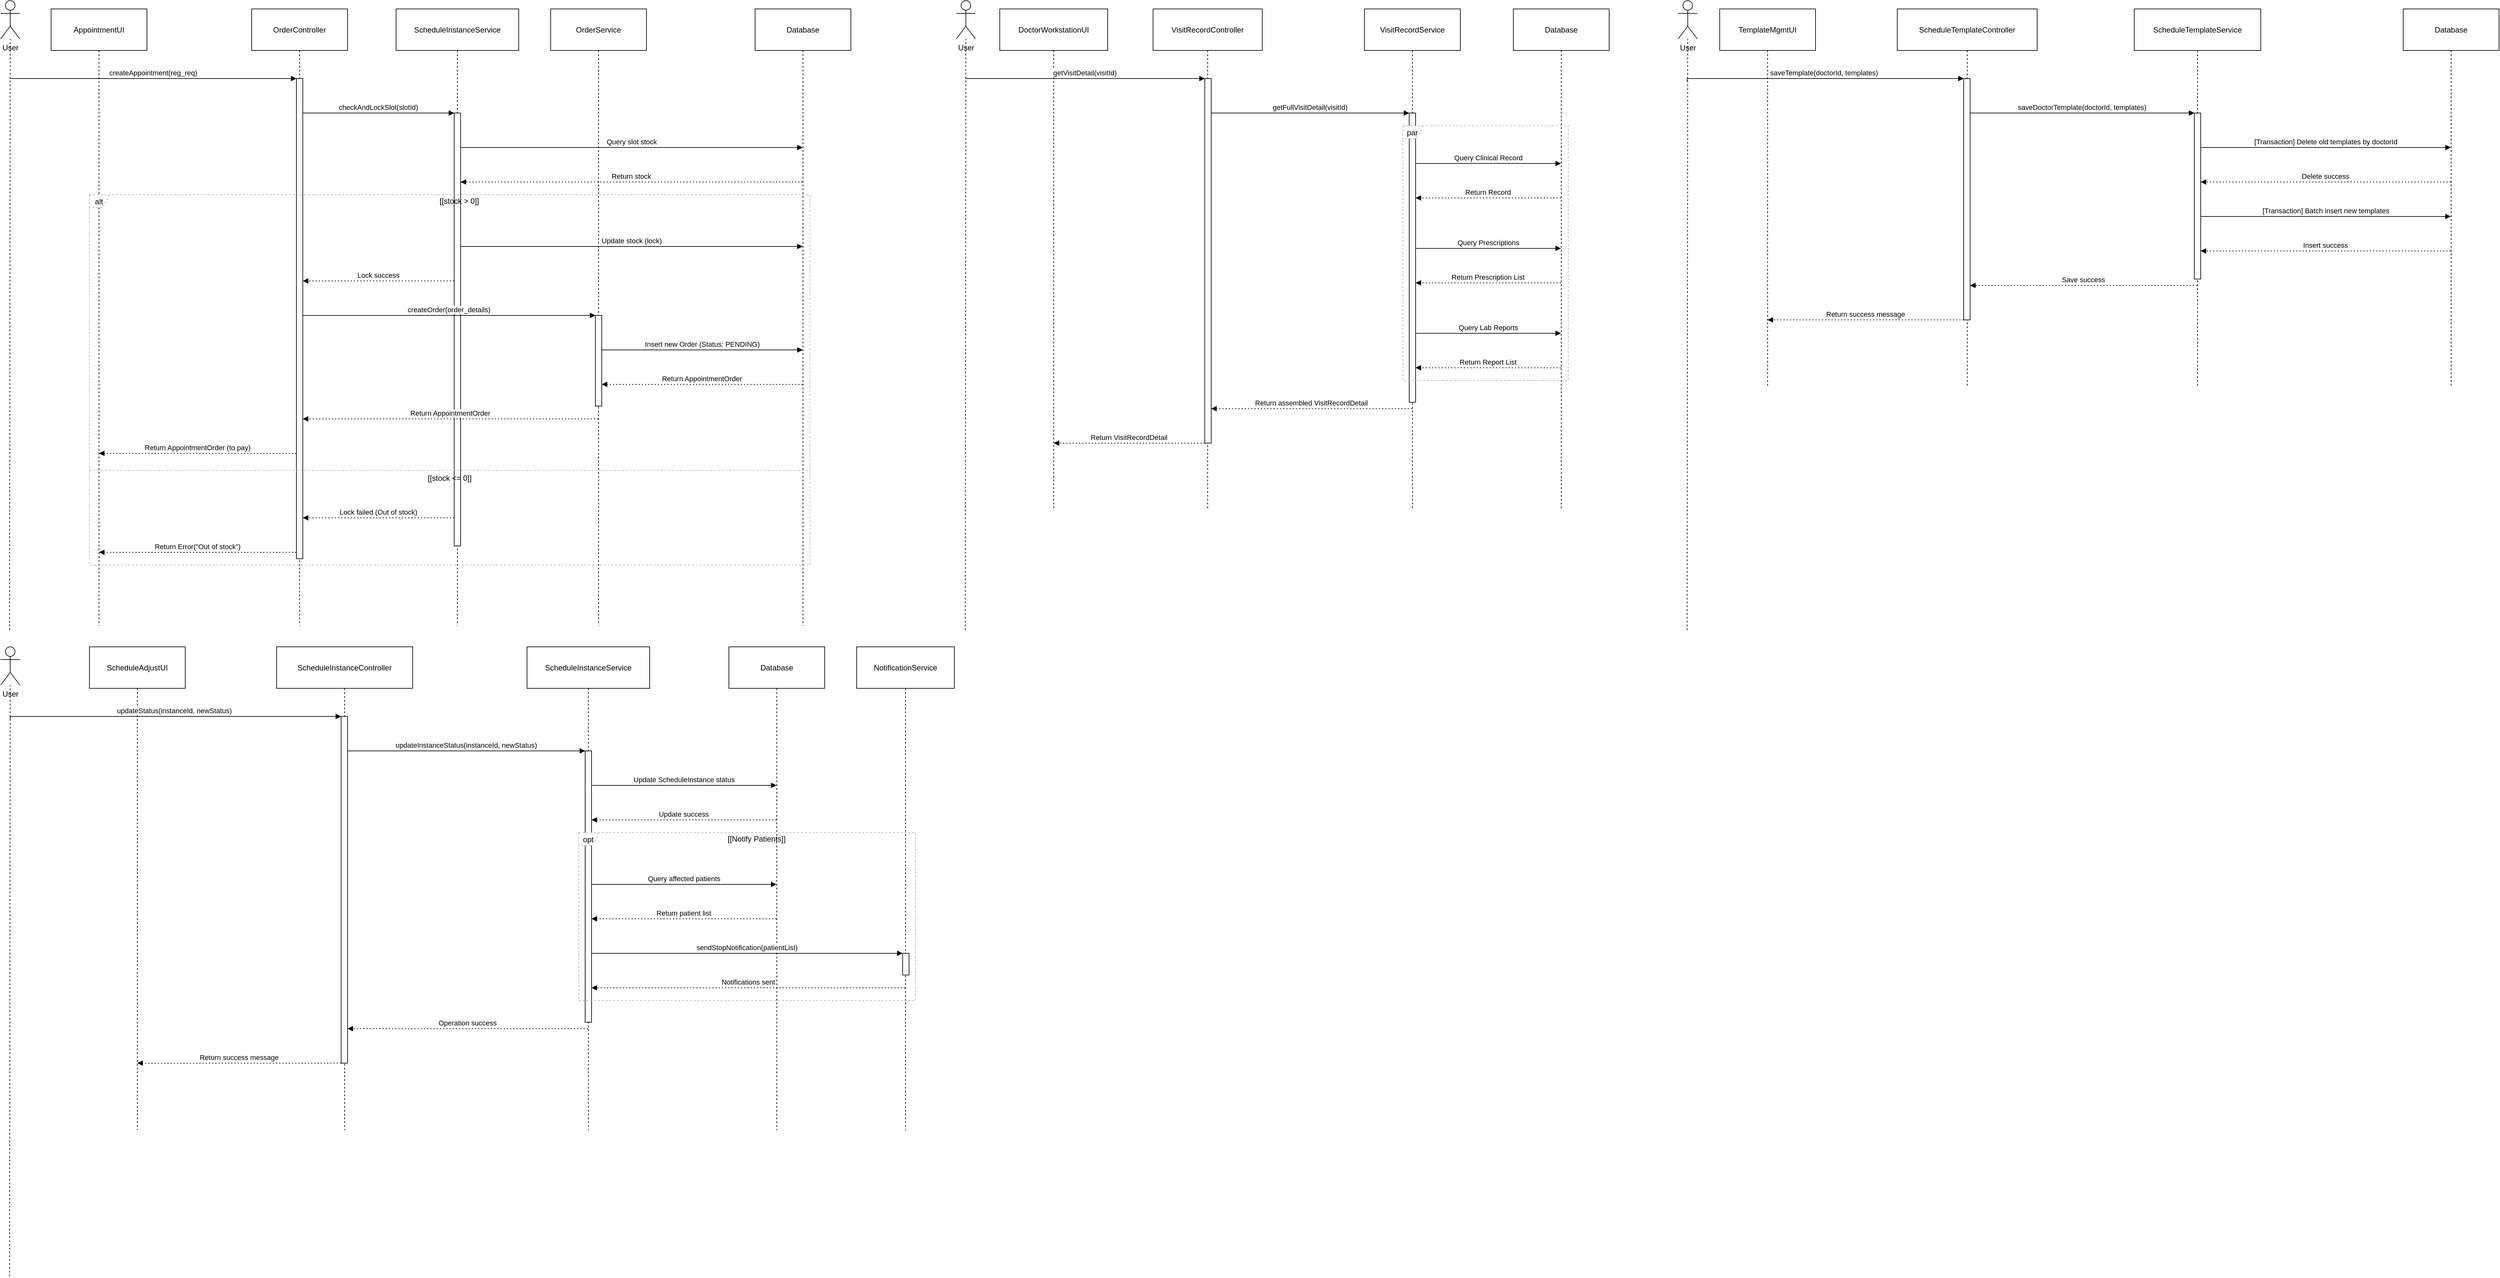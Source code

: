<mxfile version="28.2.8">
  <diagram name="Page-1" id="inMbmkSWcHaVtmSzUC_2">
    <mxGraphModel dx="1778" dy="802" grid="0" gridSize="10" guides="1" tooltips="1" connect="1" arrows="1" fold="1" page="1" pageScale="1" pageWidth="4000" pageHeight="2000" math="0" shadow="0">
      <root>
        <mxCell id="0" />
        <mxCell id="1" parent="0" />
        <mxCell id="MtKOaDyyfPXQp2X0ZVFE-29" value="AppointmentUI" style="shape=umlLifeline;perimeter=lifelinePerimeter;whiteSpace=wrap;container=1;dropTarget=0;collapsible=0;recursiveResize=0;outlineConnect=0;portConstraint=eastwest;newEdgeStyle={&quot;edgeStyle&quot;:&quot;elbowEdgeStyle&quot;,&quot;elbow&quot;:&quot;vertical&quot;,&quot;curved&quot;:0,&quot;rounded&quot;:0};size=65;" vertex="1" parent="1">
          <mxGeometry x="152" y="200" width="150" height="966" as="geometry" />
        </mxCell>
        <mxCell id="MtKOaDyyfPXQp2X0ZVFE-30" value="" style="points=[];perimeter=orthogonalPerimeter;outlineConnect=0;targetShapes=umlLifeline;portConstraint=eastwest;newEdgeStyle={&quot;edgeStyle&quot;:&quot;elbowEdgeStyle&quot;,&quot;elbow&quot;:&quot;vertical&quot;,&quot;curved&quot;:0,&quot;rounded&quot;:0}" vertex="1" parent="MtKOaDyyfPXQp2X0ZVFE-29">
          <mxGeometry x="70" width="10" as="geometry" />
        </mxCell>
        <mxCell id="MtKOaDyyfPXQp2X0ZVFE-31" value="OrderController" style="shape=umlLifeline;perimeter=lifelinePerimeter;whiteSpace=wrap;container=1;dropTarget=0;collapsible=0;recursiveResize=0;outlineConnect=0;portConstraint=eastwest;newEdgeStyle={&quot;edgeStyle&quot;:&quot;elbowEdgeStyle&quot;,&quot;elbow&quot;:&quot;vertical&quot;,&quot;curved&quot;:0,&quot;rounded&quot;:0};size=65;" vertex="1" parent="1">
          <mxGeometry x="466" y="200" width="150" height="966" as="geometry" />
        </mxCell>
        <mxCell id="MtKOaDyyfPXQp2X0ZVFE-32" value="" style="points=[];perimeter=orthogonalPerimeter;outlineConnect=0;targetShapes=umlLifeline;portConstraint=eastwest;newEdgeStyle={&quot;edgeStyle&quot;:&quot;elbowEdgeStyle&quot;,&quot;elbow&quot;:&quot;vertical&quot;,&quot;curved&quot;:0,&quot;rounded&quot;:0}" vertex="1" parent="MtKOaDyyfPXQp2X0ZVFE-31">
          <mxGeometry x="70" y="109" width="10" height="752" as="geometry" />
        </mxCell>
        <mxCell id="MtKOaDyyfPXQp2X0ZVFE-33" value="ScheduleInstanceService" style="shape=umlLifeline;perimeter=lifelinePerimeter;whiteSpace=wrap;container=1;dropTarget=0;collapsible=0;recursiveResize=0;outlineConnect=0;portConstraint=eastwest;newEdgeStyle={&quot;edgeStyle&quot;:&quot;elbowEdgeStyle&quot;,&quot;elbow&quot;:&quot;vertical&quot;,&quot;curved&quot;:0,&quot;rounded&quot;:0};size=65;" vertex="1" parent="1">
          <mxGeometry x="692" y="200" width="192" height="966" as="geometry" />
        </mxCell>
        <mxCell id="MtKOaDyyfPXQp2X0ZVFE-34" value="" style="points=[];perimeter=orthogonalPerimeter;outlineConnect=0;targetShapes=umlLifeline;portConstraint=eastwest;newEdgeStyle={&quot;edgeStyle&quot;:&quot;elbowEdgeStyle&quot;,&quot;elbow&quot;:&quot;vertical&quot;,&quot;curved&quot;:0,&quot;rounded&quot;:0}" vertex="1" parent="MtKOaDyyfPXQp2X0ZVFE-33">
          <mxGeometry x="91" y="163" width="10" height="678" as="geometry" />
        </mxCell>
        <mxCell id="MtKOaDyyfPXQp2X0ZVFE-35" value="OrderService" style="shape=umlLifeline;perimeter=lifelinePerimeter;whiteSpace=wrap;container=1;dropTarget=0;collapsible=0;recursiveResize=0;outlineConnect=0;portConstraint=eastwest;newEdgeStyle={&quot;edgeStyle&quot;:&quot;elbowEdgeStyle&quot;,&quot;elbow&quot;:&quot;vertical&quot;,&quot;curved&quot;:0,&quot;rounded&quot;:0};size=65;" vertex="1" parent="1">
          <mxGeometry x="934" y="200" width="150" height="966" as="geometry" />
        </mxCell>
        <mxCell id="MtKOaDyyfPXQp2X0ZVFE-36" value="" style="points=[];perimeter=orthogonalPerimeter;outlineConnect=0;targetShapes=umlLifeline;portConstraint=eastwest;newEdgeStyle={&quot;edgeStyle&quot;:&quot;elbowEdgeStyle&quot;,&quot;elbow&quot;:&quot;vertical&quot;,&quot;curved&quot;:0,&quot;rounded&quot;:0}" vertex="1" parent="MtKOaDyyfPXQp2X0ZVFE-35">
          <mxGeometry x="70" y="480" width="10" height="142" as="geometry" />
        </mxCell>
        <mxCell id="MtKOaDyyfPXQp2X0ZVFE-37" value="Database" style="shape=umlLifeline;perimeter=lifelinePerimeter;whiteSpace=wrap;container=1;dropTarget=0;collapsible=0;recursiveResize=0;outlineConnect=0;portConstraint=eastwest;newEdgeStyle={&quot;edgeStyle&quot;:&quot;elbowEdgeStyle&quot;,&quot;elbow&quot;:&quot;vertical&quot;,&quot;curved&quot;:0,&quot;rounded&quot;:0};size=65;" vertex="1" parent="1">
          <mxGeometry x="1254" y="200" width="150" height="966" as="geometry" />
        </mxCell>
        <mxCell id="MtKOaDyyfPXQp2X0ZVFE-38" value="alt" style="shape=umlFrame;dashed=1;pointerEvents=0;dropTarget=0;strokeColor=#B3B3B3;height=20;width=30" vertex="1" parent="1">
          <mxGeometry x="212" y="491" width="1128" height="580" as="geometry" />
        </mxCell>
        <mxCell id="MtKOaDyyfPXQp2X0ZVFE-39" value="[[stock &gt; 0]]" style="text;strokeColor=none;fillColor=none;align=center;verticalAlign=middle;whiteSpace=wrap;" vertex="1" parent="MtKOaDyyfPXQp2X0ZVFE-38">
          <mxGeometry x="30" width="1098" height="20" as="geometry" />
        </mxCell>
        <mxCell id="MtKOaDyyfPXQp2X0ZVFE-40" value="[[stock &lt;= 0]]" style="shape=line;dashed=1;whiteSpace=wrap;verticalAlign=top;labelPosition=center;verticalLabelPosition=middle;align=center;strokeColor=#B3B3B3;" vertex="1" parent="MtKOaDyyfPXQp2X0ZVFE-38">
          <mxGeometry y="430" width="1128" height="3" as="geometry" />
        </mxCell>
        <mxCell id="MtKOaDyyfPXQp2X0ZVFE-41" value="createAppointment(reg_req)" style="verticalAlign=bottom;edgeStyle=elbowEdgeStyle;elbow=vertical;curved=0;rounded=0;endArrow=block;" edge="1" parent="1" target="MtKOaDyyfPXQp2X0ZVFE-32">
          <mxGeometry relative="1" as="geometry">
            <Array as="points">
              <mxPoint x="395" y="309" />
            </Array>
            <mxPoint x="88" y="309" as="sourcePoint" />
          </mxGeometry>
        </mxCell>
        <mxCell id="MtKOaDyyfPXQp2X0ZVFE-42" value="checkAndLockSlot(slotId)" style="verticalAlign=bottom;edgeStyle=elbowEdgeStyle;elbow=vertical;curved=0;rounded=0;endArrow=block;" edge="1" parent="1" source="MtKOaDyyfPXQp2X0ZVFE-32" target="MtKOaDyyfPXQp2X0ZVFE-34">
          <mxGeometry relative="1" as="geometry">
            <Array as="points">
              <mxPoint x="675" y="363" />
            </Array>
          </mxGeometry>
        </mxCell>
        <mxCell id="MtKOaDyyfPXQp2X0ZVFE-43" value="Query slot stock" style="verticalAlign=bottom;edgeStyle=elbowEdgeStyle;elbow=vertical;curved=0;rounded=0;endArrow=block;" edge="1" parent="1" source="MtKOaDyyfPXQp2X0ZVFE-34" target="MtKOaDyyfPXQp2X0ZVFE-37">
          <mxGeometry relative="1" as="geometry">
            <Array as="points">
              <mxPoint x="1069" y="417" />
            </Array>
          </mxGeometry>
        </mxCell>
        <mxCell id="MtKOaDyyfPXQp2X0ZVFE-44" value="Return stock" style="verticalAlign=bottom;edgeStyle=elbowEdgeStyle;elbow=vertical;curved=0;rounded=0;dashed=1;dashPattern=2 3;endArrow=block;" edge="1" parent="1" source="MtKOaDyyfPXQp2X0ZVFE-37" target="MtKOaDyyfPXQp2X0ZVFE-34">
          <mxGeometry relative="1" as="geometry">
            <Array as="points">
              <mxPoint x="1072" y="471" />
            </Array>
          </mxGeometry>
        </mxCell>
        <mxCell id="MtKOaDyyfPXQp2X0ZVFE-45" value="Update stock (lock)" style="verticalAlign=bottom;edgeStyle=elbowEdgeStyle;elbow=vertical;curved=0;rounded=0;endArrow=block;" edge="1" parent="1" source="MtKOaDyyfPXQp2X0ZVFE-34" target="MtKOaDyyfPXQp2X0ZVFE-37">
          <mxGeometry relative="1" as="geometry">
            <Array as="points">
              <mxPoint x="1069" y="572" />
            </Array>
          </mxGeometry>
        </mxCell>
        <mxCell id="MtKOaDyyfPXQp2X0ZVFE-46" value="Lock success" style="verticalAlign=bottom;edgeStyle=elbowEdgeStyle;elbow=vertical;curved=0;rounded=0;dashed=1;dashPattern=2 3;endArrow=block;" edge="1" parent="1" source="MtKOaDyyfPXQp2X0ZVFE-34" target="MtKOaDyyfPXQp2X0ZVFE-32">
          <mxGeometry relative="1" as="geometry">
            <Array as="points">
              <mxPoint x="676" y="626" />
            </Array>
          </mxGeometry>
        </mxCell>
        <mxCell id="MtKOaDyyfPXQp2X0ZVFE-47" value="createOrder(order_details)" style="verticalAlign=bottom;edgeStyle=elbowEdgeStyle;elbow=vertical;curved=0;rounded=0;endArrow=block;" edge="1" parent="1" source="MtKOaDyyfPXQp2X0ZVFE-32" target="MtKOaDyyfPXQp2X0ZVFE-36">
          <mxGeometry relative="1" as="geometry">
            <Array as="points">
              <mxPoint x="786" y="680" />
            </Array>
          </mxGeometry>
        </mxCell>
        <mxCell id="MtKOaDyyfPXQp2X0ZVFE-48" value="Insert new Order (Status: PENDING)" style="verticalAlign=bottom;edgeStyle=elbowEdgeStyle;elbow=vertical;curved=0;rounded=0;endArrow=block;" edge="1" parent="1" source="MtKOaDyyfPXQp2X0ZVFE-36" target="MtKOaDyyfPXQp2X0ZVFE-37">
          <mxGeometry relative="1" as="geometry">
            <Array as="points">
              <mxPoint x="1180" y="734" />
            </Array>
          </mxGeometry>
        </mxCell>
        <mxCell id="MtKOaDyyfPXQp2X0ZVFE-49" value="Return AppointmentOrder" style="verticalAlign=bottom;edgeStyle=elbowEdgeStyle;elbow=vertical;curved=0;rounded=0;dashed=1;dashPattern=2 3;endArrow=block;" edge="1" parent="1" source="MtKOaDyyfPXQp2X0ZVFE-37" target="MtKOaDyyfPXQp2X0ZVFE-36">
          <mxGeometry relative="1" as="geometry">
            <Array as="points">
              <mxPoint x="1183" y="788" />
            </Array>
          </mxGeometry>
        </mxCell>
        <mxCell id="MtKOaDyyfPXQp2X0ZVFE-50" value="Return AppointmentOrder" style="verticalAlign=bottom;edgeStyle=elbowEdgeStyle;elbow=vertical;curved=0;rounded=0;dashed=1;dashPattern=2 3;endArrow=block;" edge="1" parent="1" source="MtKOaDyyfPXQp2X0ZVFE-35" target="MtKOaDyyfPXQp2X0ZVFE-32">
          <mxGeometry relative="1" as="geometry">
            <Array as="points">
              <mxPoint x="787" y="842" />
            </Array>
          </mxGeometry>
        </mxCell>
        <mxCell id="MtKOaDyyfPXQp2X0ZVFE-51" value="Return AppointmentOrder (to pay)" style="verticalAlign=bottom;edgeStyle=elbowEdgeStyle;elbow=vertical;curved=0;rounded=0;dashed=1;dashPattern=2 3;endArrow=block;" edge="1" parent="1" source="MtKOaDyyfPXQp2X0ZVFE-32" target="MtKOaDyyfPXQp2X0ZVFE-29">
          <mxGeometry relative="1" as="geometry">
            <Array as="points">
              <mxPoint x="396" y="896" />
            </Array>
          </mxGeometry>
        </mxCell>
        <mxCell id="MtKOaDyyfPXQp2X0ZVFE-52" value="Lock failed (Out of stock)" style="verticalAlign=bottom;edgeStyle=elbowEdgeStyle;elbow=vertical;curved=0;rounded=0;dashed=1;dashPattern=2 3;endArrow=block;" edge="1" parent="1" source="MtKOaDyyfPXQp2X0ZVFE-34" target="MtKOaDyyfPXQp2X0ZVFE-32">
          <mxGeometry relative="1" as="geometry">
            <Array as="points">
              <mxPoint x="676" y="997" />
            </Array>
          </mxGeometry>
        </mxCell>
        <mxCell id="MtKOaDyyfPXQp2X0ZVFE-53" value="Return Error(&quot;Out of stock&quot;)" style="verticalAlign=bottom;edgeStyle=elbowEdgeStyle;elbow=vertical;curved=0;rounded=0;dashed=1;dashPattern=2 3;endArrow=block;" edge="1" parent="1" source="MtKOaDyyfPXQp2X0ZVFE-32" target="MtKOaDyyfPXQp2X0ZVFE-29">
          <mxGeometry relative="1" as="geometry">
            <Array as="points">
              <mxPoint x="396" y="1051" />
            </Array>
          </mxGeometry>
        </mxCell>
        <mxCell id="MtKOaDyyfPXQp2X0ZVFE-54" value="User" style="shape=umlActor;verticalLabelPosition=bottom;verticalAlign=top;html=1;outlineConnect=0;" vertex="1" parent="1">
          <mxGeometry x="73" y="187" width="30" height="60" as="geometry" />
        </mxCell>
        <mxCell id="MtKOaDyyfPXQp2X0ZVFE-57" value="" style="endArrow=none;dashed=1;html=1;rounded=0;" edge="1" parent="1" target="MtKOaDyyfPXQp2X0ZVFE-54">
          <mxGeometry width="50" height="50" relative="1" as="geometry">
            <mxPoint x="87" y="1173" as="sourcePoint" />
            <mxPoint x="83" y="471" as="targetPoint" />
          </mxGeometry>
        </mxCell>
        <mxCell id="MtKOaDyyfPXQp2X0ZVFE-60" value="DoctorWorkstationUI" style="shape=umlLifeline;perimeter=lifelinePerimeter;whiteSpace=wrap;container=1;dropTarget=0;collapsible=0;recursiveResize=0;outlineConnect=0;portConstraint=eastwest;newEdgeStyle={&quot;edgeStyle&quot;:&quot;elbowEdgeStyle&quot;,&quot;elbow&quot;:&quot;vertical&quot;,&quot;curved&quot;:0,&quot;rounded&quot;:0};size=65;" vertex="1" parent="1">
          <mxGeometry x="1637" y="200" width="169" height="785" as="geometry" />
        </mxCell>
        <mxCell id="MtKOaDyyfPXQp2X0ZVFE-61" value="" style="points=[];perimeter=orthogonalPerimeter;outlineConnect=0;targetShapes=umlLifeline;portConstraint=eastwest;newEdgeStyle={&quot;edgeStyle&quot;:&quot;elbowEdgeStyle&quot;,&quot;elbow&quot;:&quot;vertical&quot;,&quot;curved&quot;:0,&quot;rounded&quot;:0}" vertex="1" parent="MtKOaDyyfPXQp2X0ZVFE-60">
          <mxGeometry x="80" width="10" as="geometry" />
        </mxCell>
        <mxCell id="MtKOaDyyfPXQp2X0ZVFE-62" value="VisitRecordController" style="shape=umlLifeline;perimeter=lifelinePerimeter;whiteSpace=wrap;container=1;dropTarget=0;collapsible=0;recursiveResize=0;outlineConnect=0;portConstraint=eastwest;newEdgeStyle={&quot;edgeStyle&quot;:&quot;elbowEdgeStyle&quot;,&quot;elbow&quot;:&quot;vertical&quot;,&quot;curved&quot;:0,&quot;rounded&quot;:0};size=65;" vertex="1" parent="1">
          <mxGeometry x="1877" y="200" width="171" height="785" as="geometry" />
        </mxCell>
        <mxCell id="MtKOaDyyfPXQp2X0ZVFE-63" value="" style="points=[];perimeter=orthogonalPerimeter;outlineConnect=0;targetShapes=umlLifeline;portConstraint=eastwest;newEdgeStyle={&quot;edgeStyle&quot;:&quot;elbowEdgeStyle&quot;,&quot;elbow&quot;:&quot;vertical&quot;,&quot;curved&quot;:0,&quot;rounded&quot;:0}" vertex="1" parent="MtKOaDyyfPXQp2X0ZVFE-62">
          <mxGeometry x="81" y="109" width="10" height="571" as="geometry" />
        </mxCell>
        <mxCell id="MtKOaDyyfPXQp2X0ZVFE-64" value="VisitRecordService" style="shape=umlLifeline;perimeter=lifelinePerimeter;whiteSpace=wrap;container=1;dropTarget=0;collapsible=0;recursiveResize=0;outlineConnect=0;portConstraint=eastwest;newEdgeStyle={&quot;edgeStyle&quot;:&quot;elbowEdgeStyle&quot;,&quot;elbow&quot;:&quot;vertical&quot;,&quot;curved&quot;:0,&quot;rounded&quot;:0};size=65;" vertex="1" parent="1">
          <mxGeometry x="2208" y="200" width="150" height="785" as="geometry" />
        </mxCell>
        <mxCell id="MtKOaDyyfPXQp2X0ZVFE-65" value="" style="points=[];perimeter=orthogonalPerimeter;outlineConnect=0;targetShapes=umlLifeline;portConstraint=eastwest;newEdgeStyle={&quot;edgeStyle&quot;:&quot;elbowEdgeStyle&quot;,&quot;elbow&quot;:&quot;vertical&quot;,&quot;curved&quot;:0,&quot;rounded&quot;:0}" vertex="1" parent="MtKOaDyyfPXQp2X0ZVFE-64">
          <mxGeometry x="70" y="163" width="10" height="453" as="geometry" />
        </mxCell>
        <mxCell id="MtKOaDyyfPXQp2X0ZVFE-66" value="Database" style="shape=umlLifeline;perimeter=lifelinePerimeter;whiteSpace=wrap;container=1;dropTarget=0;collapsible=0;recursiveResize=0;outlineConnect=0;portConstraint=eastwest;newEdgeStyle={&quot;edgeStyle&quot;:&quot;elbowEdgeStyle&quot;,&quot;elbow&quot;:&quot;vertical&quot;,&quot;curved&quot;:0,&quot;rounded&quot;:0};size=65;" vertex="1" parent="1">
          <mxGeometry x="2441" y="200" width="150" height="785" as="geometry" />
        </mxCell>
        <mxCell id="MtKOaDyyfPXQp2X0ZVFE-67" value="par" style="shape=umlFrame;dashed=1;pointerEvents=0;dropTarget=0;strokeColor=#B3B3B3;height=20;width=30" vertex="1" parent="1">
          <mxGeometry x="2268" y="383" width="259" height="399" as="geometry" />
        </mxCell>
        <mxCell id="MtKOaDyyfPXQp2X0ZVFE-68" value="" style="text;strokeColor=none;fillColor=none;align=center;verticalAlign=middle;whiteSpace=wrap;" vertex="1" parent="MtKOaDyyfPXQp2X0ZVFE-67">
          <mxGeometry x="30" width="229" height="20" as="geometry" />
        </mxCell>
        <mxCell id="MtKOaDyyfPXQp2X0ZVFE-69" value="" style="shape=line;dashed=1;whiteSpace=wrap;verticalAlign=top;labelPosition=center;verticalLabelPosition=middle;align=center;strokeColor=#B3B3B3;" vertex="1" parent="MtKOaDyyfPXQp2X0ZVFE-67">
          <mxGeometry y="138" width="259" as="geometry" />
        </mxCell>
        <mxCell id="MtKOaDyyfPXQp2X0ZVFE-70" value="" style="shape=line;dashed=1;whiteSpace=wrap;verticalAlign=top;labelPosition=center;verticalLabelPosition=middle;align=center;strokeColor=#B3B3B3;" vertex="1" parent="MtKOaDyyfPXQp2X0ZVFE-67">
          <mxGeometry y="271" width="259" as="geometry" />
        </mxCell>
        <mxCell id="MtKOaDyyfPXQp2X0ZVFE-71" value="getVisitDetail(visitId)" style="verticalAlign=bottom;edgeStyle=elbowEdgeStyle;elbow=vertical;curved=0;rounded=0;endArrow=block;" edge="1" parent="1" target="MtKOaDyyfPXQp2X0ZVFE-63">
          <mxGeometry relative="1" as="geometry">
            <Array as="points">
              <mxPoint x="1853" y="309" />
            </Array>
            <mxPoint x="1583" y="309" as="sourcePoint" />
          </mxGeometry>
        </mxCell>
        <mxCell id="MtKOaDyyfPXQp2X0ZVFE-72" value="getFullVisitDetail(visitId)" style="verticalAlign=bottom;edgeStyle=elbowEdgeStyle;elbow=vertical;curved=0;rounded=0;endArrow=block;" edge="1" parent="1" source="MtKOaDyyfPXQp2X0ZVFE-63" target="MtKOaDyyfPXQp2X0ZVFE-65">
          <mxGeometry relative="1" as="geometry">
            <Array as="points">
              <mxPoint x="2133" y="363" />
            </Array>
          </mxGeometry>
        </mxCell>
        <mxCell id="MtKOaDyyfPXQp2X0ZVFE-73" value="Query Clinical Record" style="verticalAlign=bottom;edgeStyle=elbowEdgeStyle;elbow=vertical;curved=0;rounded=0;endArrow=block;" edge="1" parent="1" source="MtKOaDyyfPXQp2X0ZVFE-65" target="MtKOaDyyfPXQp2X0ZVFE-66">
          <mxGeometry relative="1" as="geometry">
            <Array as="points">
              <mxPoint x="2410" y="442" />
            </Array>
          </mxGeometry>
        </mxCell>
        <mxCell id="MtKOaDyyfPXQp2X0ZVFE-74" value="Return Record" style="verticalAlign=bottom;edgeStyle=elbowEdgeStyle;elbow=vertical;curved=0;rounded=0;dashed=1;dashPattern=2 3;endArrow=block;" edge="1" parent="1" source="MtKOaDyyfPXQp2X0ZVFE-66" target="MtKOaDyyfPXQp2X0ZVFE-65">
          <mxGeometry relative="1" as="geometry">
            <Array as="points">
              <mxPoint x="2413" y="496" />
            </Array>
          </mxGeometry>
        </mxCell>
        <mxCell id="MtKOaDyyfPXQp2X0ZVFE-75" value="Query Prescriptions" style="verticalAlign=bottom;edgeStyle=elbowEdgeStyle;elbow=vertical;curved=0;rounded=0;endArrow=block;" edge="1" parent="1" source="MtKOaDyyfPXQp2X0ZVFE-65" target="MtKOaDyyfPXQp2X0ZVFE-66">
          <mxGeometry relative="1" as="geometry">
            <Array as="points">
              <mxPoint x="2410" y="575" />
            </Array>
          </mxGeometry>
        </mxCell>
        <mxCell id="MtKOaDyyfPXQp2X0ZVFE-76" value="Return Prescription List" style="verticalAlign=bottom;edgeStyle=elbowEdgeStyle;elbow=vertical;curved=0;rounded=0;dashed=1;dashPattern=2 3;endArrow=block;" edge="1" parent="1" source="MtKOaDyyfPXQp2X0ZVFE-66" target="MtKOaDyyfPXQp2X0ZVFE-65">
          <mxGeometry relative="1" as="geometry">
            <Array as="points">
              <mxPoint x="2413" y="629" />
            </Array>
          </mxGeometry>
        </mxCell>
        <mxCell id="MtKOaDyyfPXQp2X0ZVFE-77" value="Query Lab Reports" style="verticalAlign=bottom;edgeStyle=elbowEdgeStyle;elbow=vertical;curved=0;rounded=0;endArrow=block;" edge="1" parent="1" source="MtKOaDyyfPXQp2X0ZVFE-65" target="MtKOaDyyfPXQp2X0ZVFE-66">
          <mxGeometry relative="1" as="geometry">
            <Array as="points">
              <mxPoint x="2410" y="708" />
            </Array>
          </mxGeometry>
        </mxCell>
        <mxCell id="MtKOaDyyfPXQp2X0ZVFE-78" value="Return Report List" style="verticalAlign=bottom;edgeStyle=elbowEdgeStyle;elbow=vertical;curved=0;rounded=0;dashed=1;dashPattern=2 3;endArrow=block;" edge="1" parent="1" source="MtKOaDyyfPXQp2X0ZVFE-66" target="MtKOaDyyfPXQp2X0ZVFE-65">
          <mxGeometry relative="1" as="geometry">
            <Array as="points">
              <mxPoint x="2413" y="762" />
            </Array>
          </mxGeometry>
        </mxCell>
        <mxCell id="MtKOaDyyfPXQp2X0ZVFE-79" value="Return assembled VisitRecordDetail" style="verticalAlign=bottom;edgeStyle=elbowEdgeStyle;elbow=vertical;curved=0;rounded=0;dashed=1;dashPattern=2 3;endArrow=block;" edge="1" parent="1" source="MtKOaDyyfPXQp2X0ZVFE-64" target="MtKOaDyyfPXQp2X0ZVFE-63">
          <mxGeometry relative="1" as="geometry">
            <Array as="points">
              <mxPoint x="2134" y="826" />
            </Array>
          </mxGeometry>
        </mxCell>
        <mxCell id="MtKOaDyyfPXQp2X0ZVFE-80" value="Return VisitRecordDetail" style="verticalAlign=bottom;edgeStyle=elbowEdgeStyle;elbow=vertical;curved=0;rounded=0;dashed=1;dashPattern=2 3;endArrow=block;" edge="1" parent="1" source="MtKOaDyyfPXQp2X0ZVFE-63" target="MtKOaDyyfPXQp2X0ZVFE-60">
          <mxGeometry relative="1" as="geometry">
            <Array as="points">
              <mxPoint x="1854" y="880" />
            </Array>
          </mxGeometry>
        </mxCell>
        <mxCell id="MtKOaDyyfPXQp2X0ZVFE-81" value="User" style="shape=umlActor;verticalLabelPosition=bottom;verticalAlign=top;html=1;outlineConnect=0;" vertex="1" parent="1">
          <mxGeometry x="1569" y="187" width="30" height="60" as="geometry" />
        </mxCell>
        <mxCell id="MtKOaDyyfPXQp2X0ZVFE-82" value="" style="endArrow=none;dashed=1;html=1;rounded=0;" edge="1" parent="1" target="MtKOaDyyfPXQp2X0ZVFE-81">
          <mxGeometry width="50" height="50" relative="1" as="geometry">
            <mxPoint x="1583" y="1173" as="sourcePoint" />
            <mxPoint x="1579" y="471" as="targetPoint" />
          </mxGeometry>
        </mxCell>
        <mxCell id="MtKOaDyyfPXQp2X0ZVFE-83" value="TemplateMgmtUI" style="shape=umlLifeline;perimeter=lifelinePerimeter;whiteSpace=wrap;container=1;dropTarget=0;collapsible=0;recursiveResize=0;outlineConnect=0;portConstraint=eastwest;newEdgeStyle={&quot;edgeStyle&quot;:&quot;elbowEdgeStyle&quot;,&quot;elbow&quot;:&quot;vertical&quot;,&quot;curved&quot;:0,&quot;rounded&quot;:0};size=65;" vertex="1" parent="1">
          <mxGeometry x="2764" y="200" width="150" height="592" as="geometry" />
        </mxCell>
        <mxCell id="MtKOaDyyfPXQp2X0ZVFE-84" value="" style="points=[];perimeter=orthogonalPerimeter;outlineConnect=0;targetShapes=umlLifeline;portConstraint=eastwest;newEdgeStyle={&quot;edgeStyle&quot;:&quot;elbowEdgeStyle&quot;,&quot;elbow&quot;:&quot;vertical&quot;,&quot;curved&quot;:0,&quot;rounded&quot;:0}" vertex="1" parent="MtKOaDyyfPXQp2X0ZVFE-83">
          <mxGeometry x="70" width="10" as="geometry" />
        </mxCell>
        <mxCell id="MtKOaDyyfPXQp2X0ZVFE-85" value="ScheduleTemplateController" style="shape=umlLifeline;perimeter=lifelinePerimeter;whiteSpace=wrap;container=1;dropTarget=0;collapsible=0;recursiveResize=0;outlineConnect=0;portConstraint=eastwest;newEdgeStyle={&quot;edgeStyle&quot;:&quot;elbowEdgeStyle&quot;,&quot;elbow&quot;:&quot;vertical&quot;,&quot;curved&quot;:0,&quot;rounded&quot;:0};size=65;" vertex="1" parent="1">
          <mxGeometry x="3042" y="200" width="219" height="592" as="geometry" />
        </mxCell>
        <mxCell id="MtKOaDyyfPXQp2X0ZVFE-86" value="" style="points=[];perimeter=orthogonalPerimeter;outlineConnect=0;targetShapes=umlLifeline;portConstraint=eastwest;newEdgeStyle={&quot;edgeStyle&quot;:&quot;elbowEdgeStyle&quot;,&quot;elbow&quot;:&quot;vertical&quot;,&quot;curved&quot;:0,&quot;rounded&quot;:0}" vertex="1" parent="MtKOaDyyfPXQp2X0ZVFE-85">
          <mxGeometry x="104" y="109" width="10" height="378" as="geometry" />
        </mxCell>
        <mxCell id="MtKOaDyyfPXQp2X0ZVFE-87" value="ScheduleTemplateService" style="shape=umlLifeline;perimeter=lifelinePerimeter;whiteSpace=wrap;container=1;dropTarget=0;collapsible=0;recursiveResize=0;outlineConnect=0;portConstraint=eastwest;newEdgeStyle={&quot;edgeStyle&quot;:&quot;elbowEdgeStyle&quot;,&quot;elbow&quot;:&quot;vertical&quot;,&quot;curved&quot;:0,&quot;rounded&quot;:0};size=65;" vertex="1" parent="1">
          <mxGeometry x="3413" y="200" width="198" height="592" as="geometry" />
        </mxCell>
        <mxCell id="MtKOaDyyfPXQp2X0ZVFE-88" value="" style="points=[];perimeter=orthogonalPerimeter;outlineConnect=0;targetShapes=umlLifeline;portConstraint=eastwest;newEdgeStyle={&quot;edgeStyle&quot;:&quot;elbowEdgeStyle&quot;,&quot;elbow&quot;:&quot;vertical&quot;,&quot;curved&quot;:0,&quot;rounded&quot;:0}" vertex="1" parent="MtKOaDyyfPXQp2X0ZVFE-87">
          <mxGeometry x="94" y="163" width="10" height="260" as="geometry" />
        </mxCell>
        <mxCell id="MtKOaDyyfPXQp2X0ZVFE-89" value="Database" style="shape=umlLifeline;perimeter=lifelinePerimeter;whiteSpace=wrap;container=1;dropTarget=0;collapsible=0;recursiveResize=0;outlineConnect=0;portConstraint=eastwest;newEdgeStyle={&quot;edgeStyle&quot;:&quot;elbowEdgeStyle&quot;,&quot;elbow&quot;:&quot;vertical&quot;,&quot;curved&quot;:0,&quot;rounded&quot;:0};size=65;" vertex="1" parent="1">
          <mxGeometry x="3834" y="200" width="150" height="592" as="geometry" />
        </mxCell>
        <mxCell id="MtKOaDyyfPXQp2X0ZVFE-90" value="saveTemplate(doctorId, templates)" style="verticalAlign=bottom;edgeStyle=elbowEdgeStyle;elbow=vertical;curved=0;rounded=0;endArrow=block;" edge="1" parent="1" target="MtKOaDyyfPXQp2X0ZVFE-86">
          <mxGeometry relative="1" as="geometry">
            <Array as="points">
              <mxPoint x="3006" y="309" />
            </Array>
            <mxPoint x="2713" y="313" as="sourcePoint" />
          </mxGeometry>
        </mxCell>
        <mxCell id="MtKOaDyyfPXQp2X0ZVFE-91" value="saveDoctorTemplate(doctorId, templates)" style="verticalAlign=bottom;edgeStyle=elbowEdgeStyle;elbow=vertical;curved=0;rounded=0;endArrow=block;" edge="1" parent="1" source="MtKOaDyyfPXQp2X0ZVFE-86" target="MtKOaDyyfPXQp2X0ZVFE-88">
          <mxGeometry relative="1" as="geometry">
            <Array as="points">
              <mxPoint x="3342" y="363" />
            </Array>
          </mxGeometry>
        </mxCell>
        <mxCell id="MtKOaDyyfPXQp2X0ZVFE-92" value="[Transaction] Delete old templates by doctorId" style="verticalAlign=bottom;edgeStyle=elbowEdgeStyle;elbow=vertical;curved=0;rounded=0;endArrow=block;" edge="1" parent="1" source="MtKOaDyyfPXQp2X0ZVFE-88" target="MtKOaDyyfPXQp2X0ZVFE-89">
          <mxGeometry relative="1" as="geometry">
            <Array as="points">
              <mxPoint x="3721" y="417" />
            </Array>
          </mxGeometry>
        </mxCell>
        <mxCell id="MtKOaDyyfPXQp2X0ZVFE-93" value="Delete success" style="verticalAlign=bottom;edgeStyle=elbowEdgeStyle;elbow=vertical;curved=0;rounded=0;dashed=1;dashPattern=2 3;endArrow=block;" edge="1" parent="1" source="MtKOaDyyfPXQp2X0ZVFE-89" target="MtKOaDyyfPXQp2X0ZVFE-88">
          <mxGeometry relative="1" as="geometry">
            <Array as="points">
              <mxPoint x="3724" y="471" />
            </Array>
          </mxGeometry>
        </mxCell>
        <mxCell id="MtKOaDyyfPXQp2X0ZVFE-94" value="[Transaction] Batch insert new templates" style="verticalAlign=bottom;edgeStyle=elbowEdgeStyle;elbow=vertical;curved=0;rounded=0;endArrow=block;" edge="1" parent="1" source="MtKOaDyyfPXQp2X0ZVFE-88" target="MtKOaDyyfPXQp2X0ZVFE-89">
          <mxGeometry relative="1" as="geometry">
            <Array as="points">
              <mxPoint x="3721" y="525" />
            </Array>
          </mxGeometry>
        </mxCell>
        <mxCell id="MtKOaDyyfPXQp2X0ZVFE-95" value="Insert success" style="verticalAlign=bottom;edgeStyle=elbowEdgeStyle;elbow=vertical;curved=0;rounded=0;dashed=1;dashPattern=2 3;endArrow=block;" edge="1" parent="1" source="MtKOaDyyfPXQp2X0ZVFE-89" target="MtKOaDyyfPXQp2X0ZVFE-88">
          <mxGeometry relative="1" as="geometry">
            <Array as="points">
              <mxPoint x="3724" y="579" />
            </Array>
          </mxGeometry>
        </mxCell>
        <mxCell id="MtKOaDyyfPXQp2X0ZVFE-96" value="Save success" style="verticalAlign=bottom;edgeStyle=elbowEdgeStyle;elbow=vertical;curved=0;rounded=0;dashed=1;dashPattern=2 3;endArrow=block;" edge="1" parent="1" source="MtKOaDyyfPXQp2X0ZVFE-87" target="MtKOaDyyfPXQp2X0ZVFE-86">
          <mxGeometry relative="1" as="geometry">
            <Array as="points">
              <mxPoint x="3343" y="633" />
            </Array>
          </mxGeometry>
        </mxCell>
        <mxCell id="MtKOaDyyfPXQp2X0ZVFE-97" value="Return success message" style="verticalAlign=bottom;edgeStyle=elbowEdgeStyle;elbow=vertical;curved=0;rounded=0;dashed=1;dashPattern=2 3;endArrow=block;" edge="1" parent="1" source="MtKOaDyyfPXQp2X0ZVFE-86" target="MtKOaDyyfPXQp2X0ZVFE-83">
          <mxGeometry relative="1" as="geometry">
            <Array as="points">
              <mxPoint x="3007" y="687" />
            </Array>
          </mxGeometry>
        </mxCell>
        <mxCell id="MtKOaDyyfPXQp2X0ZVFE-98" value="User" style="shape=umlActor;verticalLabelPosition=bottom;verticalAlign=top;html=1;outlineConnect=0;" vertex="1" parent="1">
          <mxGeometry x="2699" y="187" width="30" height="60" as="geometry" />
        </mxCell>
        <mxCell id="MtKOaDyyfPXQp2X0ZVFE-99" value="" style="endArrow=none;dashed=1;html=1;rounded=0;" edge="1" parent="1" target="MtKOaDyyfPXQp2X0ZVFE-98">
          <mxGeometry width="50" height="50" relative="1" as="geometry">
            <mxPoint x="2713" y="1173" as="sourcePoint" />
            <mxPoint x="2709" y="471" as="targetPoint" />
          </mxGeometry>
        </mxCell>
        <mxCell id="MtKOaDyyfPXQp2X0ZVFE-100" value="ScheduleAdjustUI" style="shape=umlLifeline;perimeter=lifelinePerimeter;whiteSpace=wrap;container=1;dropTarget=0;collapsible=0;recursiveResize=0;outlineConnect=0;portConstraint=eastwest;newEdgeStyle={&quot;edgeStyle&quot;:&quot;elbowEdgeStyle&quot;,&quot;elbow&quot;:&quot;vertical&quot;,&quot;curved&quot;:0,&quot;rounded&quot;:0};size=65;" vertex="1" parent="1">
          <mxGeometry x="212" y="1199" width="150" height="757" as="geometry" />
        </mxCell>
        <mxCell id="MtKOaDyyfPXQp2X0ZVFE-101" value="" style="points=[];perimeter=orthogonalPerimeter;outlineConnect=0;targetShapes=umlLifeline;portConstraint=eastwest;newEdgeStyle={&quot;edgeStyle&quot;:&quot;elbowEdgeStyle&quot;,&quot;elbow&quot;:&quot;vertical&quot;,&quot;curved&quot;:0,&quot;rounded&quot;:0}" vertex="1" parent="MtKOaDyyfPXQp2X0ZVFE-100">
          <mxGeometry x="70" width="10" as="geometry" />
        </mxCell>
        <mxCell id="MtKOaDyyfPXQp2X0ZVFE-102" value="ScheduleInstanceController" style="shape=umlLifeline;perimeter=lifelinePerimeter;whiteSpace=wrap;container=1;dropTarget=0;collapsible=0;recursiveResize=0;outlineConnect=0;portConstraint=eastwest;newEdgeStyle={&quot;edgeStyle&quot;:&quot;elbowEdgeStyle&quot;,&quot;elbow&quot;:&quot;vertical&quot;,&quot;curved&quot;:0,&quot;rounded&quot;:0};size=65;" vertex="1" parent="1">
          <mxGeometry x="505" y="1199" width="213" height="757" as="geometry" />
        </mxCell>
        <mxCell id="MtKOaDyyfPXQp2X0ZVFE-103" value="" style="points=[];perimeter=orthogonalPerimeter;outlineConnect=0;targetShapes=umlLifeline;portConstraint=eastwest;newEdgeStyle={&quot;edgeStyle&quot;:&quot;elbowEdgeStyle&quot;,&quot;elbow&quot;:&quot;vertical&quot;,&quot;curved&quot;:0,&quot;rounded&quot;:0}" vertex="1" parent="MtKOaDyyfPXQp2X0ZVFE-102">
          <mxGeometry x="101" y="109" width="10" height="543" as="geometry" />
        </mxCell>
        <mxCell id="MtKOaDyyfPXQp2X0ZVFE-104" value="ScheduleInstanceService" style="shape=umlLifeline;perimeter=lifelinePerimeter;whiteSpace=wrap;container=1;dropTarget=0;collapsible=0;recursiveResize=0;outlineConnect=0;portConstraint=eastwest;newEdgeStyle={&quot;edgeStyle&quot;:&quot;elbowEdgeStyle&quot;,&quot;elbow&quot;:&quot;vertical&quot;,&quot;curved&quot;:0,&quot;rounded&quot;:0};size=65;" vertex="1" parent="1">
          <mxGeometry x="897" y="1199" width="192" height="757" as="geometry" />
        </mxCell>
        <mxCell id="MtKOaDyyfPXQp2X0ZVFE-105" value="" style="points=[];perimeter=orthogonalPerimeter;outlineConnect=0;targetShapes=umlLifeline;portConstraint=eastwest;newEdgeStyle={&quot;edgeStyle&quot;:&quot;elbowEdgeStyle&quot;,&quot;elbow&quot;:&quot;vertical&quot;,&quot;curved&quot;:0,&quot;rounded&quot;:0}" vertex="1" parent="MtKOaDyyfPXQp2X0ZVFE-104">
          <mxGeometry x="91" y="163" width="10" height="425" as="geometry" />
        </mxCell>
        <mxCell id="MtKOaDyyfPXQp2X0ZVFE-106" value="Database" style="shape=umlLifeline;perimeter=lifelinePerimeter;whiteSpace=wrap;container=1;dropTarget=0;collapsible=0;recursiveResize=0;outlineConnect=0;portConstraint=eastwest;newEdgeStyle={&quot;edgeStyle&quot;:&quot;elbowEdgeStyle&quot;,&quot;elbow&quot;:&quot;vertical&quot;,&quot;curved&quot;:0,&quot;rounded&quot;:0};size=65;" vertex="1" parent="1">
          <mxGeometry x="1213" y="1199" width="150" height="757" as="geometry" />
        </mxCell>
        <mxCell id="MtKOaDyyfPXQp2X0ZVFE-107" value="NotificationService" style="shape=umlLifeline;perimeter=lifelinePerimeter;whiteSpace=wrap;container=1;dropTarget=0;collapsible=0;recursiveResize=0;outlineConnect=0;portConstraint=eastwest;newEdgeStyle={&quot;edgeStyle&quot;:&quot;elbowEdgeStyle&quot;,&quot;elbow&quot;:&quot;vertical&quot;,&quot;curved&quot;:0,&quot;rounded&quot;:0};size=65;" vertex="1" parent="1">
          <mxGeometry x="1413" y="1199" width="153" height="757" as="geometry" />
        </mxCell>
        <mxCell id="MtKOaDyyfPXQp2X0ZVFE-108" value="" style="points=[];perimeter=orthogonalPerimeter;outlineConnect=0;targetShapes=umlLifeline;portConstraint=eastwest;newEdgeStyle={&quot;edgeStyle&quot;:&quot;elbowEdgeStyle&quot;,&quot;elbow&quot;:&quot;vertical&quot;,&quot;curved&quot;:0,&quot;rounded&quot;:0}" vertex="1" parent="MtKOaDyyfPXQp2X0ZVFE-107">
          <mxGeometry x="72" y="480" width="10" height="34" as="geometry" />
        </mxCell>
        <mxCell id="MtKOaDyyfPXQp2X0ZVFE-109" value="opt" style="shape=umlFrame;dashed=1;pointerEvents=0;dropTarget=0;strokeColor=#B3B3B3;height=20;width=30" vertex="1" parent="1">
          <mxGeometry x="978" y="1490" width="527" height="263" as="geometry" />
        </mxCell>
        <mxCell id="MtKOaDyyfPXQp2X0ZVFE-110" value="[[Notify Patients]]" style="text;strokeColor=none;fillColor=none;align=center;verticalAlign=middle;whiteSpace=wrap;" vertex="1" parent="MtKOaDyyfPXQp2X0ZVFE-109">
          <mxGeometry x="30" width="497" height="20" as="geometry" />
        </mxCell>
        <mxCell id="MtKOaDyyfPXQp2X0ZVFE-111" value="updateStatus(instanceId, newStatus)" style="verticalAlign=bottom;edgeStyle=elbowEdgeStyle;elbow=vertical;curved=0;rounded=0;endArrow=block;" edge="1" parent="1" target="MtKOaDyyfPXQp2X0ZVFE-103">
          <mxGeometry relative="1" as="geometry">
            <Array as="points">
              <mxPoint x="460" y="1308" />
            </Array>
            <mxPoint x="88" y="1312" as="sourcePoint" />
          </mxGeometry>
        </mxCell>
        <mxCell id="MtKOaDyyfPXQp2X0ZVFE-112" value="updateInstanceStatus(instanceId, newStatus)" style="verticalAlign=bottom;edgeStyle=elbowEdgeStyle;elbow=vertical;curved=0;rounded=0;endArrow=block;" edge="1" parent="1" source="MtKOaDyyfPXQp2X0ZVFE-103" target="MtKOaDyyfPXQp2X0ZVFE-105">
          <mxGeometry relative="1" as="geometry">
            <Array as="points">
              <mxPoint x="813" y="1362" />
            </Array>
          </mxGeometry>
        </mxCell>
        <mxCell id="MtKOaDyyfPXQp2X0ZVFE-113" value="Update ScheduleInstance status" style="verticalAlign=bottom;edgeStyle=elbowEdgeStyle;elbow=vertical;curved=0;rounded=0;endArrow=block;" edge="1" parent="1" source="MtKOaDyyfPXQp2X0ZVFE-105" target="MtKOaDyyfPXQp2X0ZVFE-106">
          <mxGeometry relative="1" as="geometry">
            <Array as="points">
              <mxPoint x="1151" y="1416" />
            </Array>
          </mxGeometry>
        </mxCell>
        <mxCell id="MtKOaDyyfPXQp2X0ZVFE-114" value="Update success" style="verticalAlign=bottom;edgeStyle=elbowEdgeStyle;elbow=vertical;curved=0;rounded=0;dashed=1;dashPattern=2 3;endArrow=block;" edge="1" parent="1" source="MtKOaDyyfPXQp2X0ZVFE-106" target="MtKOaDyyfPXQp2X0ZVFE-105">
          <mxGeometry relative="1" as="geometry">
            <Array as="points">
              <mxPoint x="1154" y="1470" />
            </Array>
          </mxGeometry>
        </mxCell>
        <mxCell id="MtKOaDyyfPXQp2X0ZVFE-115" value="Query affected patients" style="verticalAlign=bottom;edgeStyle=elbowEdgeStyle;elbow=vertical;curved=0;rounded=0;endArrow=block;" edge="1" parent="1" source="MtKOaDyyfPXQp2X0ZVFE-105" target="MtKOaDyyfPXQp2X0ZVFE-106">
          <mxGeometry relative="1" as="geometry">
            <Array as="points">
              <mxPoint x="1151" y="1571" />
            </Array>
          </mxGeometry>
        </mxCell>
        <mxCell id="MtKOaDyyfPXQp2X0ZVFE-116" value="Return patient list" style="verticalAlign=bottom;edgeStyle=elbowEdgeStyle;elbow=vertical;curved=0;rounded=0;dashed=1;dashPattern=2 3;endArrow=block;" edge="1" parent="1" source="MtKOaDyyfPXQp2X0ZVFE-106" target="MtKOaDyyfPXQp2X0ZVFE-105">
          <mxGeometry relative="1" as="geometry">
            <Array as="points">
              <mxPoint x="1154" y="1625" />
            </Array>
          </mxGeometry>
        </mxCell>
        <mxCell id="MtKOaDyyfPXQp2X0ZVFE-117" value="sendStopNotification(patientList)" style="verticalAlign=bottom;edgeStyle=elbowEdgeStyle;elbow=vertical;curved=0;rounded=0;endArrow=block;" edge="1" parent="1" source="MtKOaDyyfPXQp2X0ZVFE-105" target="MtKOaDyyfPXQp2X0ZVFE-108">
          <mxGeometry relative="1" as="geometry">
            <Array as="points">
              <mxPoint x="1252" y="1679" />
            </Array>
          </mxGeometry>
        </mxCell>
        <mxCell id="MtKOaDyyfPXQp2X0ZVFE-118" value="Notifications sent" style="verticalAlign=bottom;edgeStyle=elbowEdgeStyle;elbow=vertical;curved=0;rounded=0;dashed=1;dashPattern=2 3;endArrow=block;" edge="1" parent="1" source="MtKOaDyyfPXQp2X0ZVFE-107" target="MtKOaDyyfPXQp2X0ZVFE-105">
          <mxGeometry relative="1" as="geometry">
            <Array as="points">
              <mxPoint x="1253" y="1733" />
            </Array>
          </mxGeometry>
        </mxCell>
        <mxCell id="MtKOaDyyfPXQp2X0ZVFE-119" value="Operation success" style="verticalAlign=bottom;edgeStyle=elbowEdgeStyle;elbow=vertical;curved=0;rounded=0;dashed=1;dashPattern=2 3;endArrow=block;" edge="1" parent="1" source="MtKOaDyyfPXQp2X0ZVFE-104" target="MtKOaDyyfPXQp2X0ZVFE-103">
          <mxGeometry relative="1" as="geometry">
            <Array as="points">
              <mxPoint x="814" y="1797" />
            </Array>
          </mxGeometry>
        </mxCell>
        <mxCell id="MtKOaDyyfPXQp2X0ZVFE-120" value="Return success message" style="verticalAlign=bottom;edgeStyle=elbowEdgeStyle;elbow=vertical;curved=0;rounded=0;dashed=1;dashPattern=2 3;endArrow=block;" edge="1" parent="1" source="MtKOaDyyfPXQp2X0ZVFE-103" target="MtKOaDyyfPXQp2X0ZVFE-100">
          <mxGeometry relative="1" as="geometry">
            <Array as="points">
              <mxPoint x="461" y="1851" />
            </Array>
          </mxGeometry>
        </mxCell>
        <mxCell id="MtKOaDyyfPXQp2X0ZVFE-121" value="User" style="shape=umlActor;verticalLabelPosition=bottom;verticalAlign=top;html=1;outlineConnect=0;" vertex="1" parent="1">
          <mxGeometry x="73" y="1199" width="30" height="60" as="geometry" />
        </mxCell>
        <mxCell id="MtKOaDyyfPXQp2X0ZVFE-122" value="" style="endArrow=none;dashed=1;html=1;rounded=0;" edge="1" parent="1" target="MtKOaDyyfPXQp2X0ZVFE-121">
          <mxGeometry width="50" height="50" relative="1" as="geometry">
            <mxPoint x="87" y="2185" as="sourcePoint" />
            <mxPoint x="83" y="1483" as="targetPoint" />
          </mxGeometry>
        </mxCell>
      </root>
    </mxGraphModel>
  </diagram>
</mxfile>

